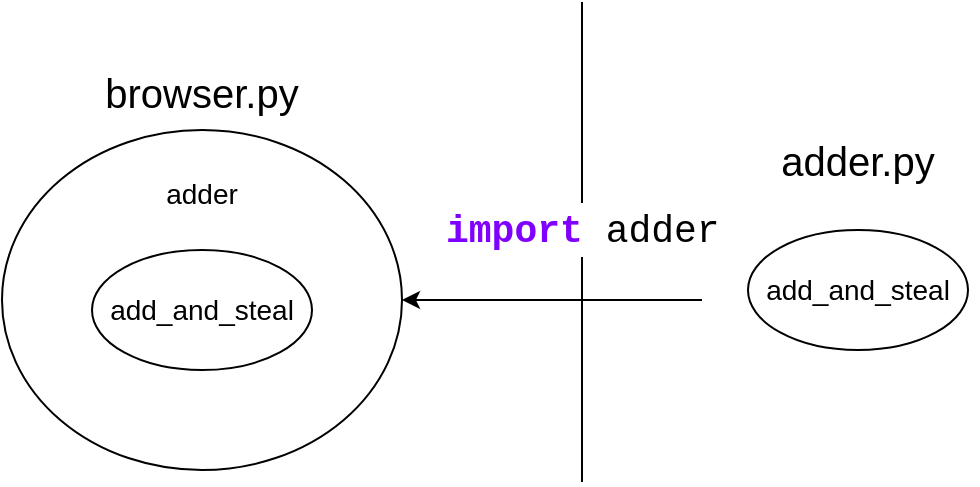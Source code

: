 <mxfile version="12.3.2" type="device" pages="1"><diagram id="tPNgaKIA-p0NGfQ9GgBE" name="Page-1"><mxGraphModel dx="729" dy="580" grid="1" gridSize="10" guides="1" tooltips="1" connect="1" arrows="1" fold="1" page="1" pageScale="1" pageWidth="827" pageHeight="1169" math="0" shadow="0"><root><mxCell id="0"/><mxCell id="1" parent="0"/><mxCell id="8DRBlJhtVGO9F1UHTsbE-1" value="browser.py" style="text;html=1;strokeColor=none;fillColor=none;align=center;verticalAlign=middle;whiteSpace=wrap;rounded=0;fontSize=20;" vertex="1" parent="1"><mxGeometry x="80" y="30" width="120" height="30" as="geometry"/></mxCell><mxCell id="8DRBlJhtVGO9F1UHTsbE-2" value="adder.py" style="text;html=1;strokeColor=none;fillColor=none;align=center;verticalAlign=middle;whiteSpace=wrap;rounded=0;fontSize=20;" vertex="1" parent="1"><mxGeometry x="408" y="64" width="120" height="30" as="geometry"/></mxCell><mxCell id="8DRBlJhtVGO9F1UHTsbE-3" value="" style="endArrow=none;html=1;fontSize=20;" edge="1" parent="1"><mxGeometry width="50" height="50" relative="1" as="geometry"><mxPoint x="330" y="240" as="sourcePoint"/><mxPoint x="330" as="targetPoint"/></mxGeometry></mxCell><mxCell id="8DRBlJhtVGO9F1UHTsbE-4" value="add_and_steal" style="ellipse;whiteSpace=wrap;html=1;fontSize=14;" vertex="1" parent="1"><mxGeometry x="413" y="114" width="110" height="60" as="geometry"/></mxCell><mxCell id="8DRBlJhtVGO9F1UHTsbE-7" value="" style="endArrow=classic;html=1;fontSize=14;entryX=1;entryY=0.5;entryDx=0;entryDy=0;" edge="1" parent="1" target="8DRBlJhtVGO9F1UHTsbE-6"><mxGeometry width="50" height="50" relative="1" as="geometry"><mxPoint x="390" y="149" as="sourcePoint"/><mxPoint x="292.289" y="59" as="targetPoint"/></mxGeometry></mxCell><mxCell id="8DRBlJhtVGO9F1UHTsbE-9" value="&lt;font face=&quot;Courier New&quot; style=&quot;font-size: 19px&quot;&gt;&lt;b&gt;&lt;font color=&quot;#7f00ff&quot; style=&quot;font-size: 19px&quot;&gt;import&lt;/font&gt;&amp;nbsp;&lt;/b&gt;&lt;span&gt;adder&lt;/span&gt;&lt;/font&gt;" style="text;html=1;resizable=0;points=[];autosize=1;align=left;verticalAlign=top;spacingTop=-4;fillColor=#ffffff;" vertex="1" parent="1"><mxGeometry x="260" y="100.5" width="150" height="27" as="geometry"/></mxCell><mxCell id="8DRBlJhtVGO9F1UHTsbE-13" value="" style="group" vertex="1" connectable="0" parent="1"><mxGeometry x="40" y="64" width="200" height="170" as="geometry"/></mxCell><mxCell id="8DRBlJhtVGO9F1UHTsbE-6" value="&lt;br&gt;adder" style="ellipse;whiteSpace=wrap;html=1;shadow=0;fontSize=14;verticalAlign=top;" vertex="1" parent="8DRBlJhtVGO9F1UHTsbE-13"><mxGeometry width="200" height="170" as="geometry"/></mxCell><mxCell id="8DRBlJhtVGO9F1UHTsbE-8" value="add_and_steal" style="ellipse;whiteSpace=wrap;html=1;fontSize=14;" vertex="1" parent="8DRBlJhtVGO9F1UHTsbE-13"><mxGeometry x="45" y="60" width="110" height="60" as="geometry"/></mxCell></root></mxGraphModel></diagram></mxfile>